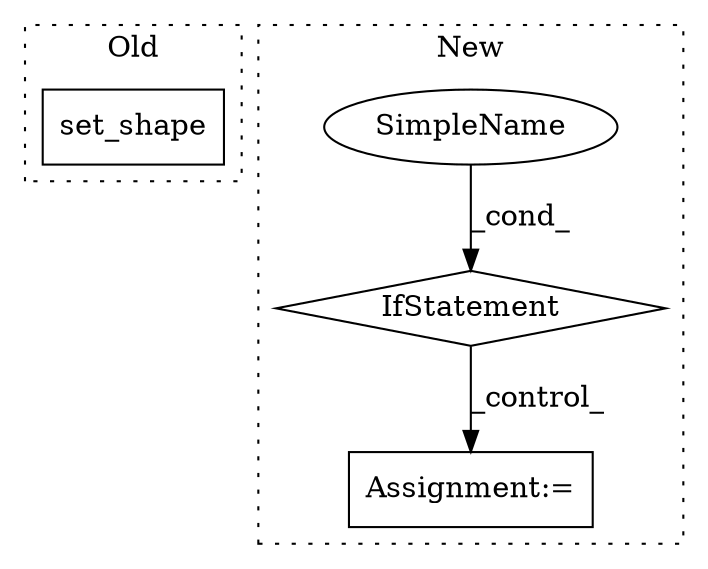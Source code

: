 digraph G {
subgraph cluster0 {
1 [label="set_shape" a="32" s="38128,38145" l="10,1" shape="box"];
label = "Old";
style="dotted";
}
subgraph cluster1 {
2 [label="IfStatement" a="25" s="38225,38255" l="4,2" shape="diamond"];
3 [label="Assignment:=" a="7" s="38411" l="1" shape="box"];
4 [label="SimpleName" a="42" s="" l="" shape="ellipse"];
label = "New";
style="dotted";
}
2 -> 3 [label="_control_"];
4 -> 2 [label="_cond_"];
}